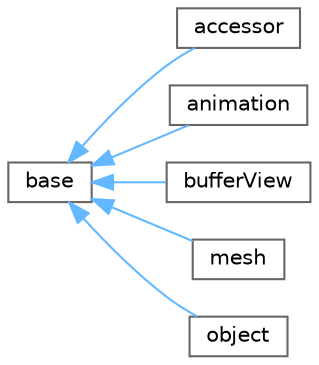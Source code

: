 digraph "Graphical Class Hierarchy"
{
 // LATEX_PDF_SIZE
  bgcolor="transparent";
  edge [fontname=Helvetica,fontsize=10,labelfontname=Helvetica,labelfontsize=10];
  node [fontname=Helvetica,fontsize=10,shape=box,height=0.2,width=0.4];
  rankdir="LR";
  Node0 [id="Node000000",label="base",height=0.2,width=0.4,color="grey40", fillcolor="white", style="filled",URL="$classFoam_1_1glTF_1_1base.html",tooltip="Base class for glTF entities."];
  Node0 -> Node1 [id="edge4189_Node000000_Node000001",dir="back",color="steelblue1",style="solid",tooltip=" "];
  Node1 [id="Node000001",label="accessor",height=0.2,width=0.4,color="grey40", fillcolor="white", style="filled",URL="$classFoam_1_1glTF_1_1accessor.html",tooltip="glTF accessor"];
  Node0 -> Node2 [id="edge4190_Node000000_Node000002",dir="back",color="steelblue1",style="solid",tooltip=" "];
  Node2 [id="Node000002",label="animation",height=0.2,width=0.4,color="grey40", fillcolor="white", style="filled",URL="$classFoam_1_1glTF_1_1animation.html",tooltip="glTF animation"];
  Node0 -> Node3 [id="edge4191_Node000000_Node000003",dir="back",color="steelblue1",style="solid",tooltip=" "];
  Node3 [id="Node000003",label="bufferView",height=0.2,width=0.4,color="grey40", fillcolor="white", style="filled",URL="$classFoam_1_1glTF_1_1bufferView.html",tooltip="glTF buffer view - provides a view/slice of the glTF buffer"];
  Node0 -> Node4 [id="edge4192_Node000000_Node000004",dir="back",color="steelblue1",style="solid",tooltip=" "];
  Node4 [id="Node000004",label="mesh",height=0.2,width=0.4,color="grey40", fillcolor="white", style="filled",URL="$classFoam_1_1glTF_1_1mesh.html",tooltip="glTF mesh"];
  Node0 -> Node5 [id="edge4193_Node000000_Node000005",dir="back",color="steelblue1",style="solid",tooltip=" "];
  Node5 [id="Node000005",label="object",height=0.2,width=0.4,color="grey40", fillcolor="white", style="filled",URL="$classFoam_1_1glTF_1_1object.html",tooltip="glTF binary object"];
}
